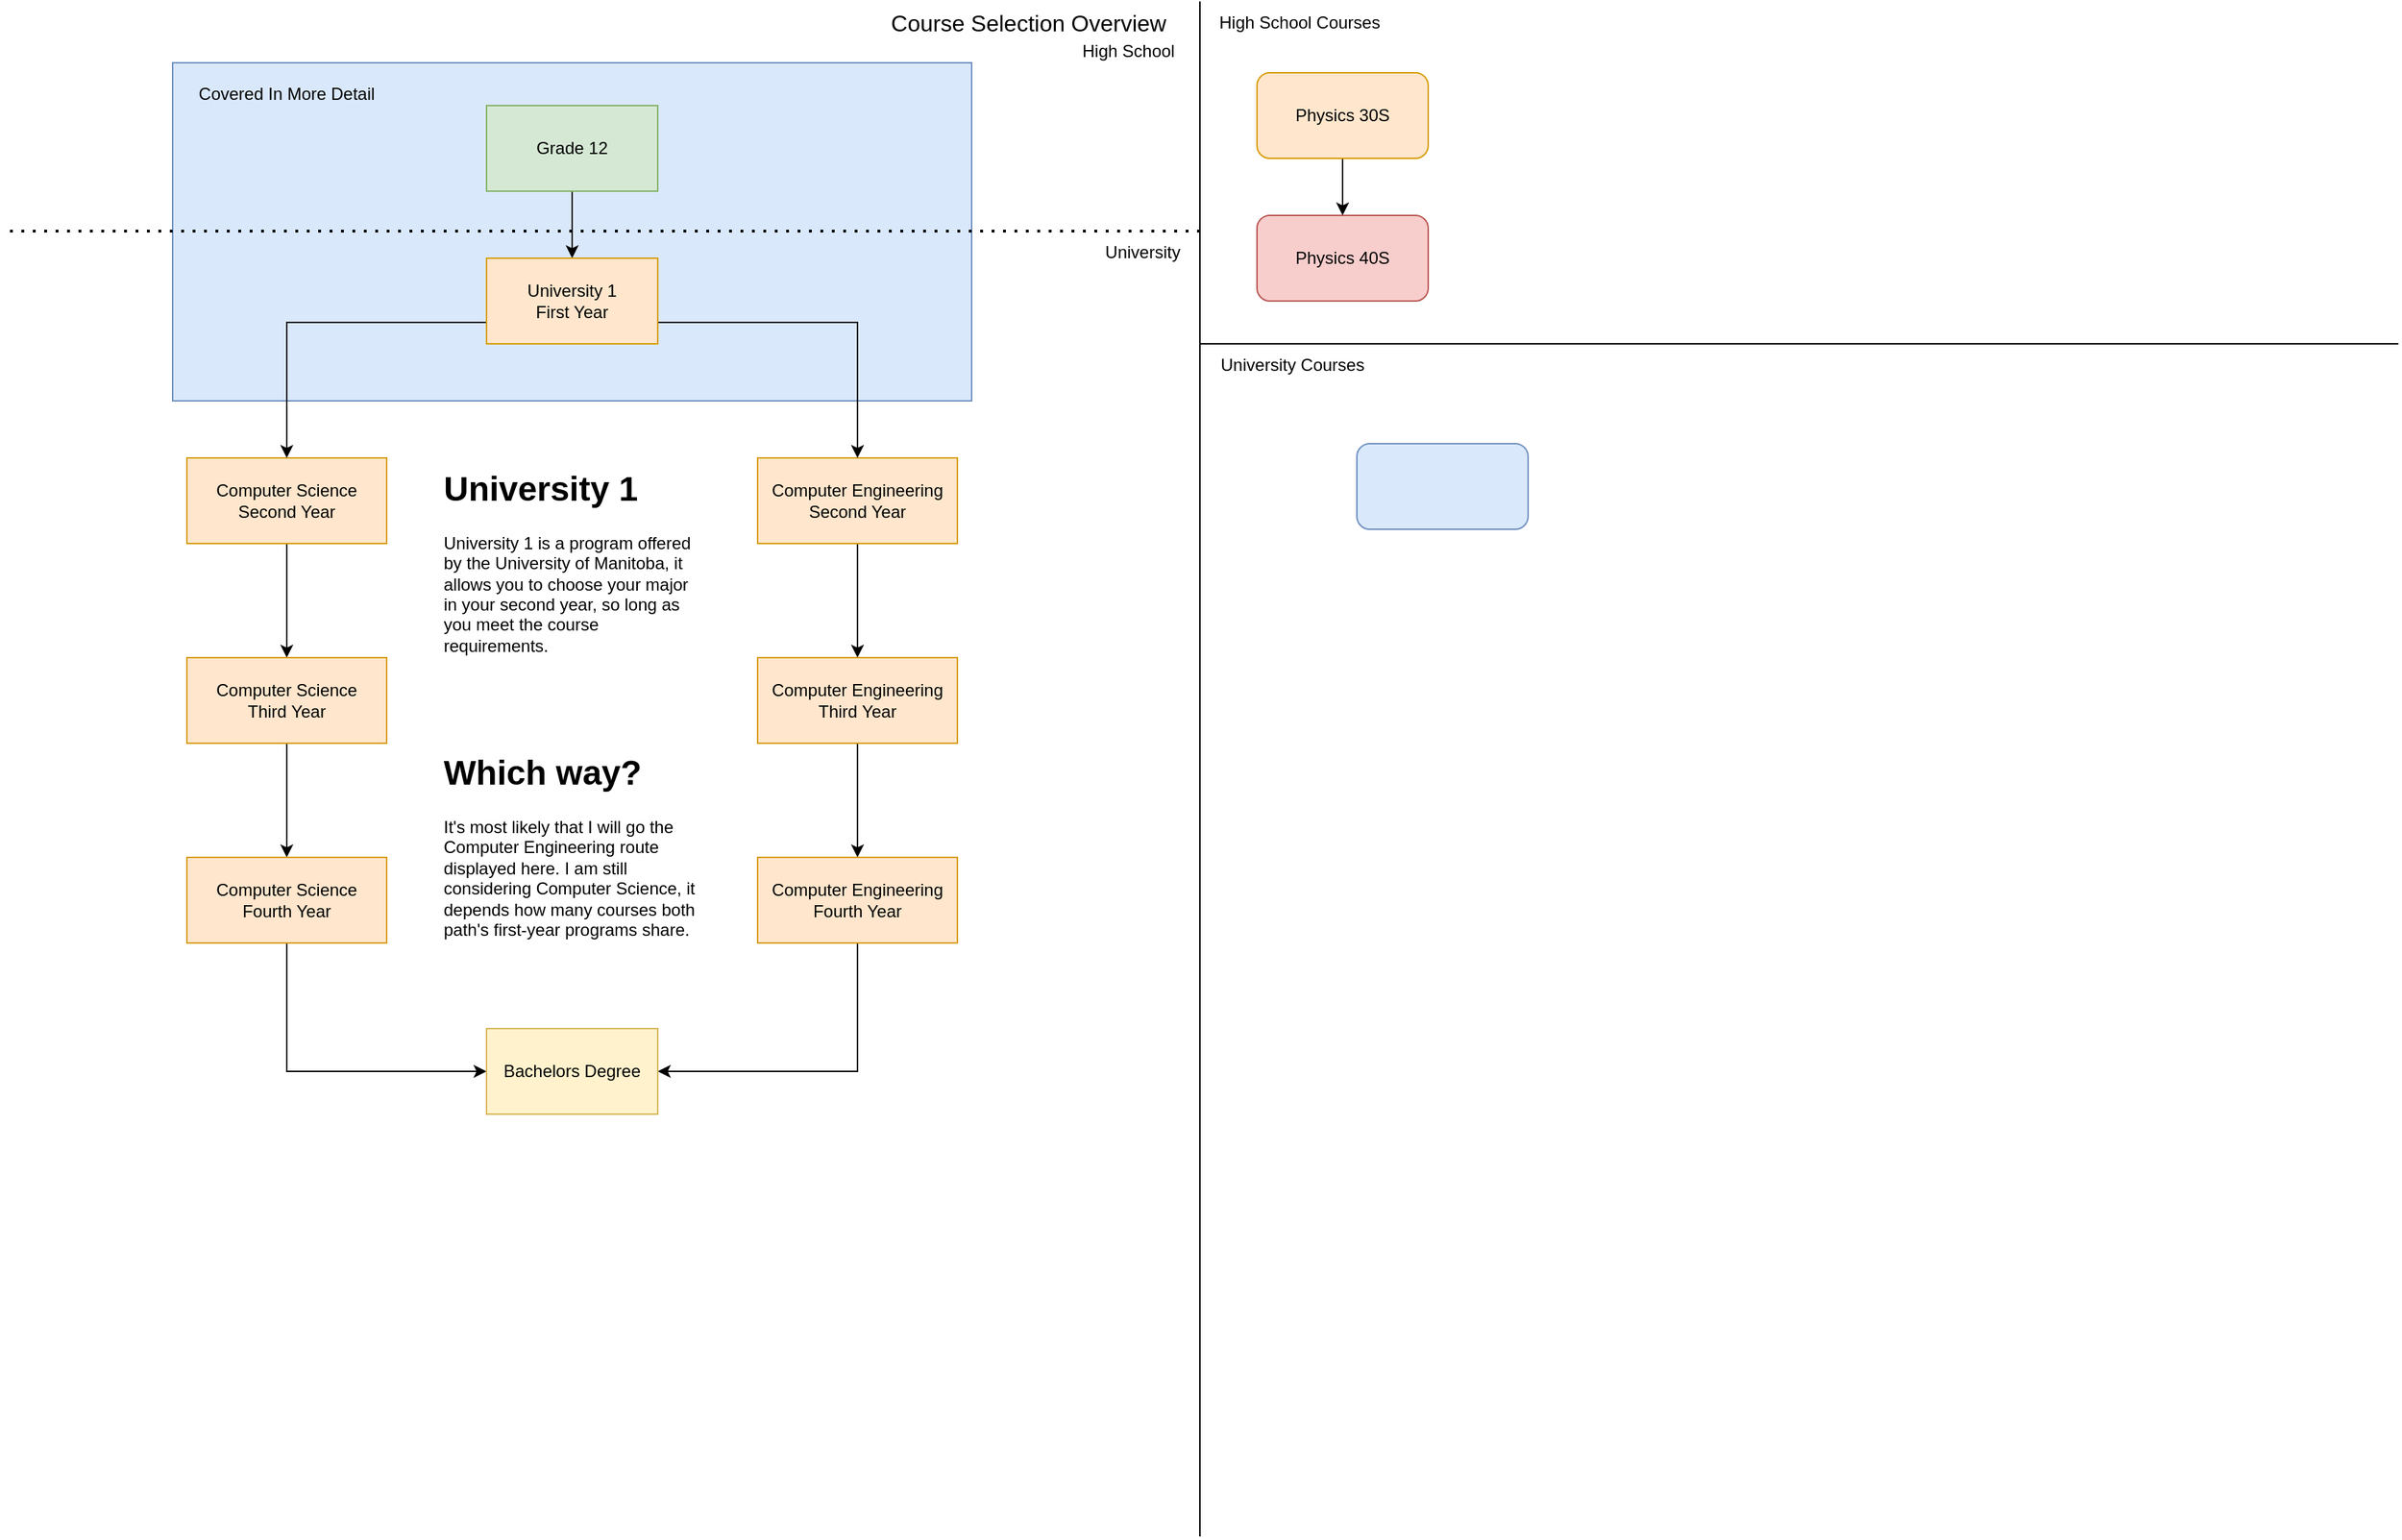 <mxfile version="20.8.16" type="github">
  <diagram name="Page-1" id="hSadaufKAb4HdudWEFLX">
    <mxGraphModel dx="2284" dy="754" grid="1" gridSize="10" guides="1" tooltips="1" connect="1" arrows="1" fold="1" page="1" pageScale="1" pageWidth="850" pageHeight="1100" math="0" shadow="0">
      <root>
        <mxCell id="0" />
        <mxCell id="1" parent="0" />
        <mxCell id="dOjsNn2Fl8QuH95HzSxg-74" value="" style="group" vertex="1" connectable="0" parent="1">
          <mxGeometry x="-720" y="43" width="560" height="237" as="geometry" />
        </mxCell>
        <mxCell id="dOjsNn2Fl8QuH95HzSxg-72" value="" style="rounded=0;whiteSpace=wrap;html=1;fontSize=12;fillColor=#dae8fc;strokeColor=#6c8ebf;align=left;movable=1;resizable=1;rotatable=1;deletable=1;editable=1;connectable=1;" vertex="1" parent="dOjsNn2Fl8QuH95HzSxg-74">
          <mxGeometry width="560" height="237" as="geometry" />
        </mxCell>
        <mxCell id="dOjsNn2Fl8QuH95HzSxg-73" value="Covered In More Detail" style="text;html=1;strokeColor=none;fillColor=none;align=center;verticalAlign=middle;whiteSpace=wrap;rounded=0;fontSize=12;movable=1;resizable=1;rotatable=1;deletable=1;editable=1;connectable=1;" vertex="1" parent="dOjsNn2Fl8QuH95HzSxg-74">
          <mxGeometry x="10" y="7" width="140" height="30" as="geometry" />
        </mxCell>
        <mxCell id="dOjsNn2Fl8QuH95HzSxg-60" style="edgeStyle=orthogonalEdgeStyle;rounded=0;orthogonalLoop=1;jettySize=auto;html=1;exitX=0.5;exitY=1;exitDx=0;exitDy=0;entryX=0.5;entryY=0;entryDx=0;entryDy=0;fontSize=12;" edge="1" parent="1" source="kgQVGphqANJYqqKDK3Mq-1" target="dOjsNn2Fl8QuH95HzSxg-1">
          <mxGeometry relative="1" as="geometry" />
        </mxCell>
        <mxCell id="kgQVGphqANJYqqKDK3Mq-1" value="Physics 30S" style="rounded=1;whiteSpace=wrap;html=1;fillColor=#ffe6cc;strokeColor=#d79b00;" parent="1" vertex="1">
          <mxGeometry x="40" y="50" width="120" height="60" as="geometry" />
        </mxCell>
        <mxCell id="dOjsNn2Fl8QuH95HzSxg-1" value="Physics 40S" style="rounded=1;whiteSpace=wrap;html=1;fillColor=#f8cecc;strokeColor=#b85450;" vertex="1" parent="1">
          <mxGeometry x="40" y="150" width="120" height="60" as="geometry" />
        </mxCell>
        <mxCell id="dOjsNn2Fl8QuH95HzSxg-3" value="" style="rounded=1;whiteSpace=wrap;html=1;fillColor=#dae8fc;strokeColor=#6c8ebf;" vertex="1" parent="1">
          <mxGeometry x="110" y="310" width="120" height="60" as="geometry" />
        </mxCell>
        <mxCell id="dOjsNn2Fl8QuH95HzSxg-5" value="High School Courses" style="text;html=1;strokeColor=none;fillColor=none;align=center;verticalAlign=middle;whiteSpace=wrap;rounded=0;movable=0;resizable=0;rotatable=0;deletable=0;editable=0;connectable=0;" vertex="1" parent="1">
          <mxGeometry width="140" height="30" as="geometry" />
        </mxCell>
        <mxCell id="dOjsNn2Fl8QuH95HzSxg-6" value="University Courses" style="text;html=1;strokeColor=none;fillColor=none;align=center;verticalAlign=middle;whiteSpace=wrap;rounded=0;movable=0;resizable=0;rotatable=0;deletable=0;editable=0;connectable=0;" vertex="1" parent="1">
          <mxGeometry y="240" width="130" height="30" as="geometry" />
        </mxCell>
        <mxCell id="dOjsNn2Fl8QuH95HzSxg-7" value="" style="endArrow=none;html=1;rounded=0;movable=0;resizable=0;rotatable=0;deletable=0;editable=0;connectable=0;" edge="1" parent="1">
          <mxGeometry width="50" height="50" relative="1" as="geometry">
            <mxPoint y="240" as="sourcePoint" />
            <mxPoint x="840" y="240" as="targetPoint" />
          </mxGeometry>
        </mxCell>
        <mxCell id="dOjsNn2Fl8QuH95HzSxg-12" value="" style="endArrow=none;html=1;rounded=0;" edge="1" parent="1">
          <mxGeometry width="50" height="50" relative="1" as="geometry">
            <mxPoint y="1076" as="sourcePoint" />
            <mxPoint as="targetPoint" />
          </mxGeometry>
        </mxCell>
        <mxCell id="dOjsNn2Fl8QuH95HzSxg-13" value="&lt;div style=&quot;font-size: 16px;&quot;&gt;&lt;font style=&quot;font-size: 16px;&quot;&gt;Course Selection Overview&lt;/font&gt;&lt;/div&gt;" style="text;html=1;strokeColor=none;fillColor=none;align=center;verticalAlign=middle;whiteSpace=wrap;rounded=0;movable=0;resizable=0;rotatable=0;deletable=0;editable=0;connectable=0;" vertex="1" parent="1">
          <mxGeometry x="-240" width="240" height="30" as="geometry" />
        </mxCell>
        <mxCell id="dOjsNn2Fl8QuH95HzSxg-48" style="edgeStyle=orthogonalEdgeStyle;rounded=0;orthogonalLoop=1;jettySize=auto;html=1;exitX=0.5;exitY=1;exitDx=0;exitDy=0;fontSize=12;entryX=0.5;entryY=0;entryDx=0;entryDy=0;" edge="1" parent="1" source="dOjsNn2Fl8QuH95HzSxg-18" target="dOjsNn2Fl8QuH95HzSxg-71">
          <mxGeometry relative="1" as="geometry">
            <mxPoint x="-380" y="153" as="targetPoint" />
          </mxGeometry>
        </mxCell>
        <mxCell id="dOjsNn2Fl8QuH95HzSxg-18" value="&lt;div&gt;Grade 12&lt;/div&gt;" style="rounded=0;whiteSpace=wrap;html=1;fillColor=#d5e8d4;strokeColor=#82b366;" vertex="1" parent="1">
          <mxGeometry x="-500" y="73" width="120" height="60" as="geometry" />
        </mxCell>
        <mxCell id="dOjsNn2Fl8QuH95HzSxg-53" value="" style="edgeStyle=orthogonalEdgeStyle;rounded=0;orthogonalLoop=1;jettySize=auto;html=1;fontSize=12;" edge="1" parent="1" source="dOjsNn2Fl8QuH95HzSxg-20" target="dOjsNn2Fl8QuH95HzSxg-52">
          <mxGeometry relative="1" as="geometry" />
        </mxCell>
        <mxCell id="dOjsNn2Fl8QuH95HzSxg-20" value="&lt;div&gt;Computer Science&lt;/div&gt;&lt;div&gt;Second Year&lt;br&gt;&lt;/div&gt;" style="rounded=0;whiteSpace=wrap;html=1;fillColor=#ffe6cc;strokeColor=#d79b00;" vertex="1" parent="1">
          <mxGeometry x="-710" y="320" width="140" height="60" as="geometry" />
        </mxCell>
        <mxCell id="dOjsNn2Fl8QuH95HzSxg-57" value="" style="edgeStyle=orthogonalEdgeStyle;rounded=0;orthogonalLoop=1;jettySize=auto;html=1;fontSize=12;" edge="1" parent="1" source="dOjsNn2Fl8QuH95HzSxg-22" target="dOjsNn2Fl8QuH95HzSxg-56">
          <mxGeometry relative="1" as="geometry" />
        </mxCell>
        <mxCell id="dOjsNn2Fl8QuH95HzSxg-22" value="&lt;div&gt;Computer Engineering&lt;/div&gt;&lt;div&gt;Second Year&lt;br&gt;&lt;/div&gt;" style="rounded=0;whiteSpace=wrap;html=1;fillColor=#ffe6cc;strokeColor=#d79b00;" vertex="1" parent="1">
          <mxGeometry x="-310" y="320" width="140" height="60" as="geometry" />
        </mxCell>
        <mxCell id="dOjsNn2Fl8QuH95HzSxg-33" value="" style="endArrow=none;dashed=1;html=1;dashPattern=1 3;strokeWidth=2;rounded=0;movable=0;resizable=0;rotatable=0;deletable=0;editable=0;connectable=0;" edge="1" parent="1">
          <mxGeometry width="50" height="50" relative="1" as="geometry">
            <mxPoint y="161" as="sourcePoint" />
            <mxPoint x="-840" y="161" as="targetPoint" />
          </mxGeometry>
        </mxCell>
        <mxCell id="dOjsNn2Fl8QuH95HzSxg-39" value="University" style="text;html=1;strokeColor=none;fillColor=none;align=center;verticalAlign=middle;whiteSpace=wrap;rounded=0;movable=0;resizable=0;rotatable=0;deletable=0;editable=0;connectable=0;" vertex="1" parent="1">
          <mxGeometry x="-80" y="161" width="80" height="30" as="geometry" />
        </mxCell>
        <mxCell id="dOjsNn2Fl8QuH95HzSxg-41" value="High School" style="text;html=1;strokeColor=none;fillColor=none;align=center;verticalAlign=middle;whiteSpace=wrap;rounded=0;fontSize=12;movable=0;resizable=0;rotatable=0;deletable=0;editable=0;connectable=0;" vertex="1" parent="1">
          <mxGeometry x="-100" y="20" width="100" height="30" as="geometry" />
        </mxCell>
        <mxCell id="dOjsNn2Fl8QuH95HzSxg-49" style="edgeStyle=orthogonalEdgeStyle;rounded=0;orthogonalLoop=1;jettySize=auto;html=1;fontSize=12;exitX=0;exitY=0.75;exitDx=0;exitDy=0;" edge="1" parent="1" source="dOjsNn2Fl8QuH95HzSxg-71" target="dOjsNn2Fl8QuH95HzSxg-20">
          <mxGeometry relative="1" as="geometry">
            <mxPoint x="-530" y="244" as="sourcePoint" />
          </mxGeometry>
        </mxCell>
        <mxCell id="dOjsNn2Fl8QuH95HzSxg-50" style="edgeStyle=orthogonalEdgeStyle;rounded=0;orthogonalLoop=1;jettySize=auto;html=1;entryX=0.5;entryY=0;entryDx=0;entryDy=0;fontSize=12;exitX=1;exitY=0.75;exitDx=0;exitDy=0;" edge="1" parent="1" source="dOjsNn2Fl8QuH95HzSxg-71" target="dOjsNn2Fl8QuH95HzSxg-22">
          <mxGeometry relative="1" as="geometry">
            <mxPoint x="-350" y="244" as="sourcePoint" />
          </mxGeometry>
        </mxCell>
        <mxCell id="dOjsNn2Fl8QuH95HzSxg-55" value="" style="edgeStyle=orthogonalEdgeStyle;rounded=0;orthogonalLoop=1;jettySize=auto;html=1;fontSize=12;" edge="1" parent="1" source="dOjsNn2Fl8QuH95HzSxg-52" target="dOjsNn2Fl8QuH95HzSxg-54">
          <mxGeometry relative="1" as="geometry" />
        </mxCell>
        <mxCell id="dOjsNn2Fl8QuH95HzSxg-52" value="&lt;div&gt;Computer Science&lt;/div&gt;&lt;div&gt;Third Year&lt;/div&gt;" style="whiteSpace=wrap;html=1;fillColor=#ffe6cc;strokeColor=#d79b00;rounded=0;" vertex="1" parent="1">
          <mxGeometry x="-710" y="460" width="140" height="60" as="geometry" />
        </mxCell>
        <mxCell id="dOjsNn2Fl8QuH95HzSxg-69" style="edgeStyle=orthogonalEdgeStyle;rounded=0;orthogonalLoop=1;jettySize=auto;html=1;exitX=0.5;exitY=1;exitDx=0;exitDy=0;entryX=0;entryY=0.5;entryDx=0;entryDy=0;fontSize=12;" edge="1" parent="1" source="dOjsNn2Fl8QuH95HzSxg-54" target="dOjsNn2Fl8QuH95HzSxg-67">
          <mxGeometry relative="1" as="geometry" />
        </mxCell>
        <mxCell id="dOjsNn2Fl8QuH95HzSxg-54" value="&lt;div&gt;Computer Science&lt;/div&gt;&lt;div&gt;Fourth Year&lt;br&gt;&lt;/div&gt;" style="whiteSpace=wrap;html=1;fillColor=#ffe6cc;strokeColor=#d79b00;rounded=0;" vertex="1" parent="1">
          <mxGeometry x="-710" y="600" width="140" height="60" as="geometry" />
        </mxCell>
        <mxCell id="dOjsNn2Fl8QuH95HzSxg-59" value="" style="edgeStyle=orthogonalEdgeStyle;rounded=0;orthogonalLoop=1;jettySize=auto;html=1;fontSize=12;entryX=0.5;entryY=0;entryDx=0;entryDy=0;" edge="1" parent="1" source="dOjsNn2Fl8QuH95HzSxg-56" target="dOjsNn2Fl8QuH95HzSxg-65">
          <mxGeometry relative="1" as="geometry">
            <mxPoint x="-240" y="595" as="targetPoint" />
          </mxGeometry>
        </mxCell>
        <mxCell id="dOjsNn2Fl8QuH95HzSxg-56" value="Computer Engineering&lt;br&gt;&lt;div&gt;Third Year&lt;/div&gt;" style="whiteSpace=wrap;html=1;fillColor=#ffe6cc;strokeColor=#d79b00;rounded=0;fontStyle=0" vertex="1" parent="1">
          <mxGeometry x="-310" y="460" width="140" height="60" as="geometry" />
        </mxCell>
        <mxCell id="dOjsNn2Fl8QuH95HzSxg-62" value="&lt;h1&gt;University 1&lt;br&gt;&lt;/h1&gt;&lt;p&gt;University 1 is a program offered by the University of Manitoba, it allows you to choose your major in your second year, so long as you meet the course requirements.&lt;br&gt;&lt;/p&gt;" style="text;html=1;strokeColor=none;fillColor=none;spacing=5;spacingTop=-20;whiteSpace=wrap;overflow=hidden;rounded=0;fontSize=12;align=left;horizontal=1;verticalAlign=middle;" vertex="1" parent="1">
          <mxGeometry x="-535" y="326" width="190" height="150" as="geometry" />
        </mxCell>
        <mxCell id="dOjsNn2Fl8QuH95HzSxg-63" value="&lt;h1&gt;Which way?&lt;br&gt;&lt;/h1&gt;&lt;p&gt;It&#39;s most likely that I will go the Computer Engineering route displayed here. I am still considering Computer Science, it depends how many courses both path&#39;s first-year programs share.&lt;br&gt;&lt;/p&gt;" style="text;html=1;strokeColor=none;fillColor=none;spacing=5;spacingTop=-20;whiteSpace=wrap;overflow=hidden;rounded=0;fontSize=12;" vertex="1" parent="1">
          <mxGeometry x="-535" y="521" width="190" height="160" as="geometry" />
        </mxCell>
        <mxCell id="dOjsNn2Fl8QuH95HzSxg-70" style="edgeStyle=orthogonalEdgeStyle;rounded=0;orthogonalLoop=1;jettySize=auto;html=1;exitX=0.5;exitY=1;exitDx=0;exitDy=0;entryX=1;entryY=0.5;entryDx=0;entryDy=0;fontSize=12;" edge="1" parent="1" source="dOjsNn2Fl8QuH95HzSxg-65" target="dOjsNn2Fl8QuH95HzSxg-67">
          <mxGeometry relative="1" as="geometry" />
        </mxCell>
        <mxCell id="dOjsNn2Fl8QuH95HzSxg-65" value="Computer Engineering&lt;br&gt;&lt;div&gt;Fourth Year&lt;/div&gt;" style="whiteSpace=wrap;html=1;fillColor=#ffe6cc;strokeColor=#d79b00;rounded=0;fontStyle=0" vertex="1" parent="1">
          <mxGeometry x="-310" y="600" width="140" height="60" as="geometry" />
        </mxCell>
        <mxCell id="dOjsNn2Fl8QuH95HzSxg-67" value="Bachelors Degree" style="whiteSpace=wrap;html=1;fillColor=#fff2cc;strokeColor=#d6b656;rounded=0;fontStyle=0;" vertex="1" parent="1">
          <mxGeometry x="-500" y="720" width="120" height="60" as="geometry" />
        </mxCell>
        <mxCell id="dOjsNn2Fl8QuH95HzSxg-71" value="&lt;div&gt;University 1&lt;/div&gt;&lt;div&gt;First Year&lt;br&gt;&lt;/div&gt;" style="rounded=0;whiteSpace=wrap;html=1;fontSize=12;fillColor=#ffe6cc;strokeColor=#d79b00;" vertex="1" parent="1">
          <mxGeometry x="-500" y="180" width="120" height="60" as="geometry" />
        </mxCell>
      </root>
    </mxGraphModel>
  </diagram>
</mxfile>
